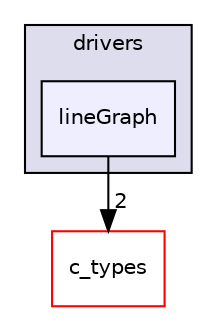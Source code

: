digraph "/home/vicky/pgrouting/pgrouting/pgrouting/include/drivers/lineGraph" {
  compound=true
  node [ fontsize="10", fontname="Helvetica"];
  edge [ labelfontsize="10", labelfontname="Helvetica"];
  subgraph clusterdir_4fe5cf12322eb0f9892753dc20f1484c {
    graph [ bgcolor="#ddddee", pencolor="black", label="drivers" fontname="Helvetica", fontsize="10", URL="dir_4fe5cf12322eb0f9892753dc20f1484c.html"]
  dir_9b21fe291f2e589e37a8796bbc52abcb [shape=box, label="lineGraph", style="filled", fillcolor="#eeeeff", pencolor="black", URL="dir_9b21fe291f2e589e37a8796bbc52abcb.html"];
  }
  dir_d5995d5871f728649bd47ea0d6428e03 [shape=box label="c_types" fillcolor="white" style="filled" color="red" URL="dir_d5995d5871f728649bd47ea0d6428e03.html"];
  dir_9b21fe291f2e589e37a8796bbc52abcb->dir_d5995d5871f728649bd47ea0d6428e03 [headlabel="2", labeldistance=1.5 headhref="dir_000023_000006.html"];
}

